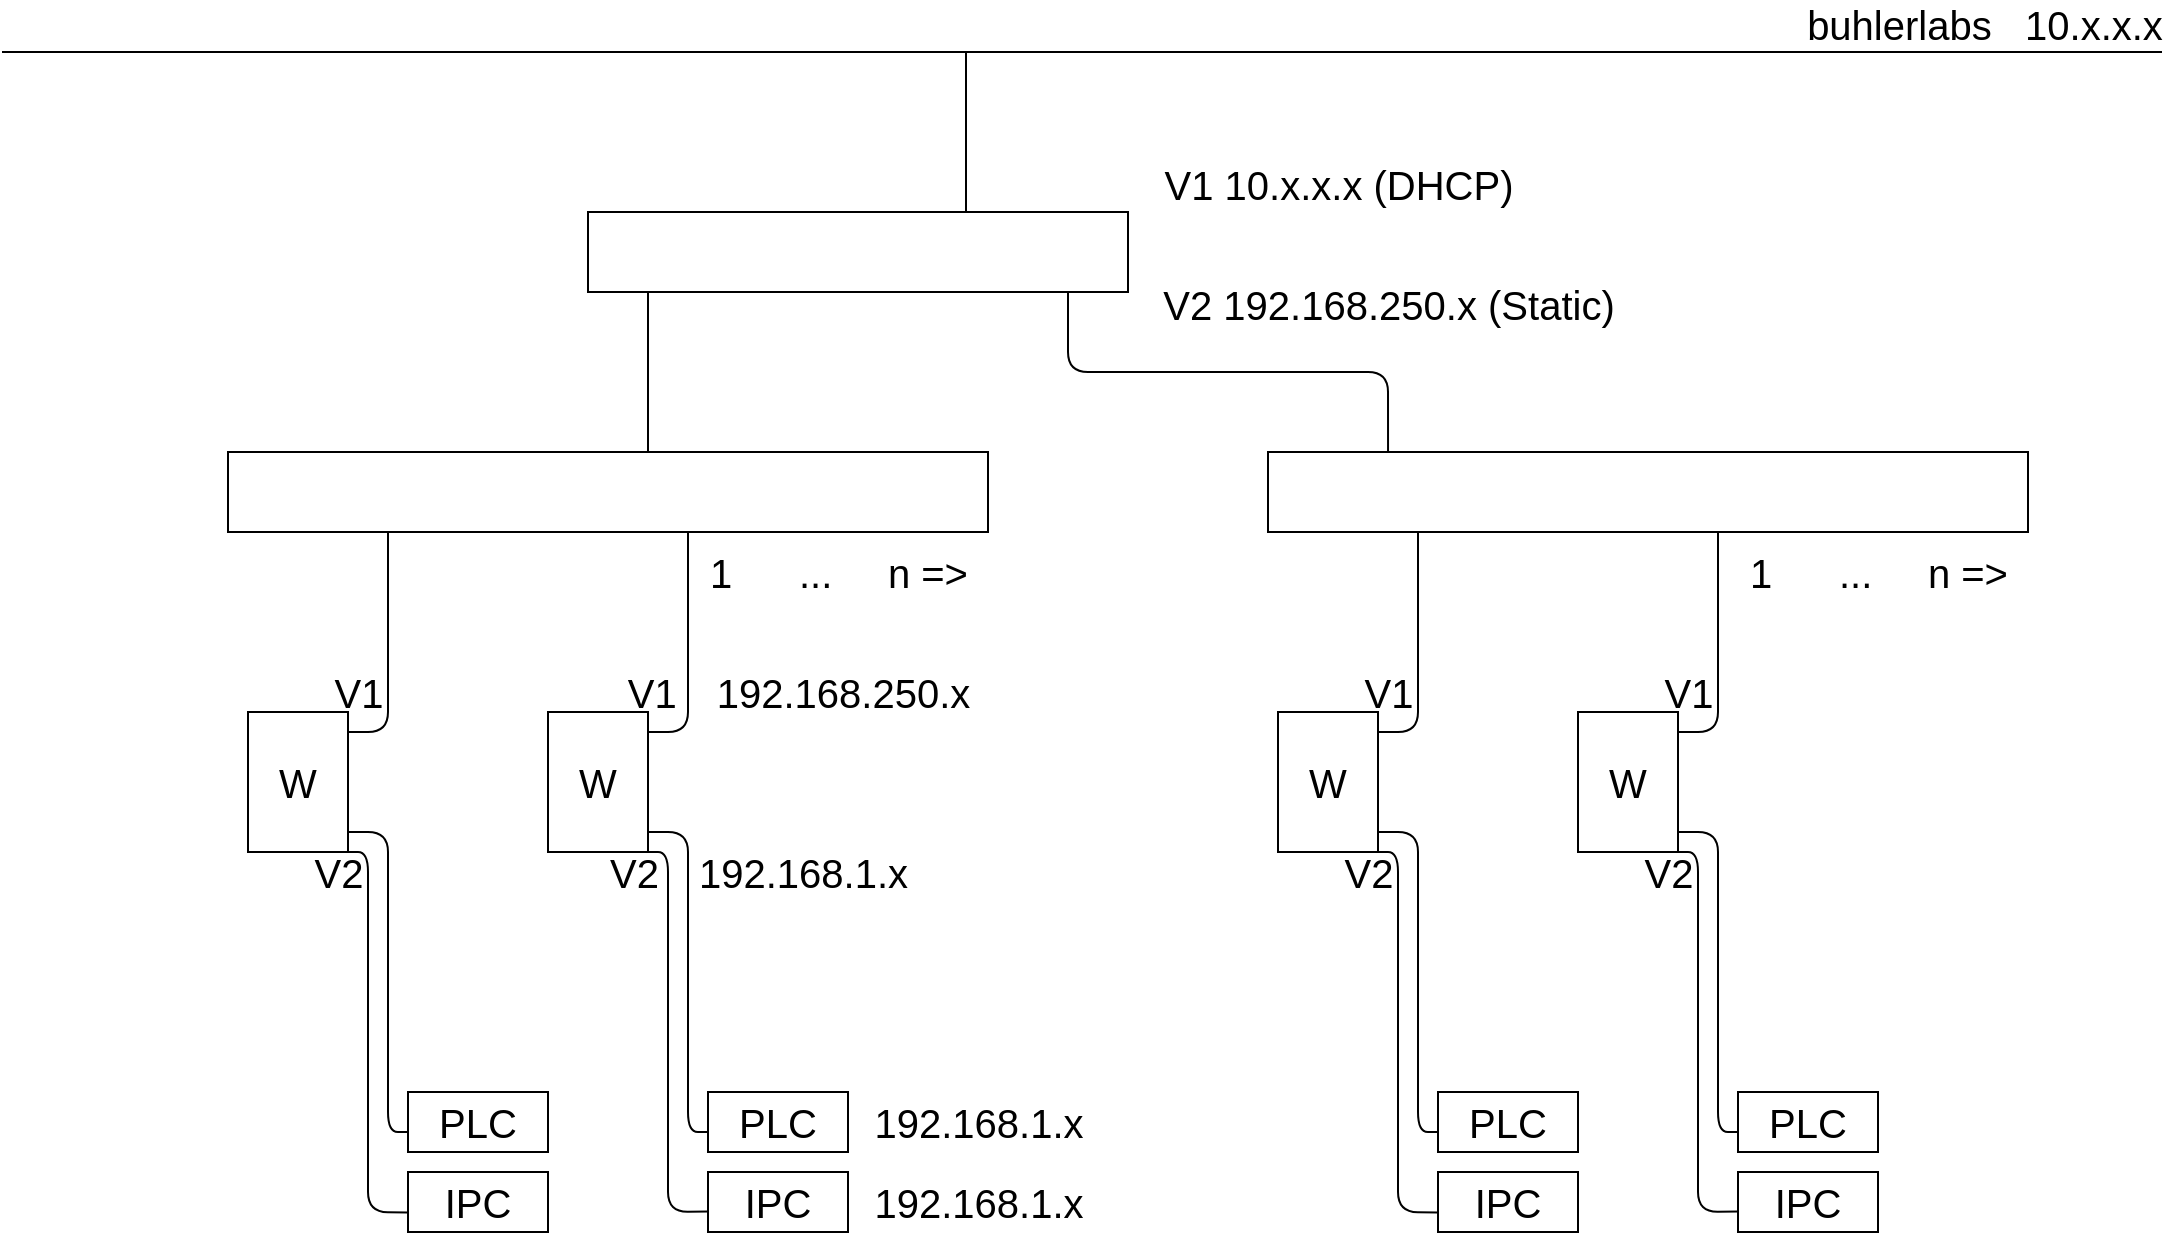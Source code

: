 <mxfile version="24.7.8">
  <diagram id="WVXA5cLLFsREHM9dcwGu" name="Page-1">
    <mxGraphModel dx="543" dy="379" grid="1" gridSize="10" guides="1" tooltips="1" connect="1" arrows="1" fold="1" page="1" pageScale="1" pageWidth="1169" pageHeight="827" math="0" shadow="0">
      <root>
        <mxCell id="0" />
        <mxCell id="1" parent="0" />
        <mxCell id="2" value="" style="endArrow=none;html=1;" parent="1" edge="1">
          <mxGeometry width="50" height="50" relative="1" as="geometry">
            <mxPoint x="40" y="114" as="sourcePoint" />
            <mxPoint x="1120" y="114" as="targetPoint" />
          </mxGeometry>
        </mxCell>
        <mxCell id="5" value="&lt;font style=&quot;font-size: 20px;&quot;&gt;buhlerlabs&amp;nbsp; &amp;nbsp;10.x.x.x&lt;/font&gt;" style="edgeLabel;html=1;align=center;verticalAlign=middle;resizable=0;points=[];" parent="2" vertex="1" connectable="0">
          <mxGeometry x="0.486" y="4" relative="1" as="geometry">
            <mxPoint x="188" y="-10" as="offset" />
          </mxGeometry>
        </mxCell>
        <mxCell id="4" value="" style="endArrow=none;html=1;" parent="1" edge="1">
          <mxGeometry width="50" height="50" relative="1" as="geometry">
            <mxPoint x="522" y="214" as="sourcePoint" />
            <mxPoint x="522" y="114" as="targetPoint" />
          </mxGeometry>
        </mxCell>
        <mxCell id="10" value="" style="endArrow=none;html=1;fontSize=20;" parent="1" edge="1">
          <mxGeometry width="50" height="50" relative="1" as="geometry">
            <mxPoint x="363" y="344" as="sourcePoint" />
            <mxPoint x="363" y="214" as="targetPoint" />
          </mxGeometry>
        </mxCell>
        <mxCell id="12" value="" style="endArrow=none;html=1;fontSize=20;exitX=0.158;exitY=0.5;exitDx=0;exitDy=0;exitPerimeter=0;" parent="1" source="9" edge="1">
          <mxGeometry width="50" height="50" relative="1" as="geometry">
            <mxPoint x="733" y="304" as="sourcePoint" />
            <mxPoint x="573.0" y="214" as="targetPoint" />
            <Array as="points">
              <mxPoint x="733" y="274" />
              <mxPoint x="573" y="274" />
            </Array>
          </mxGeometry>
        </mxCell>
        <mxCell id="3" value="" style="rounded=0;whiteSpace=wrap;html=1;" parent="1" vertex="1">
          <mxGeometry x="333" y="194" width="270" height="40" as="geometry" />
        </mxCell>
        <mxCell id="13" value="V1 10.x.x.x (DHCP)" style="text;html=1;align=center;verticalAlign=middle;resizable=0;points=[];autosize=1;strokeColor=none;fillColor=none;fontSize=20;" parent="1" vertex="1">
          <mxGeometry x="608" y="160" width="200" height="40" as="geometry" />
        </mxCell>
        <mxCell id="14" value="V2 192.168.250.x (Static)" style="text;html=1;align=center;verticalAlign=middle;resizable=0;points=[];autosize=1;strokeColor=none;fillColor=none;fontSize=20;" parent="1" vertex="1">
          <mxGeometry x="608" y="220" width="250" height="40" as="geometry" />
        </mxCell>
        <mxCell id="15" value="1&lt;span style=&quot;white-space: pre;&quot;&gt;&#x9;&lt;/span&gt;...&lt;span style=&quot;white-space: pre;&quot;&gt;&#x9;&lt;/span&gt;n =&amp;gt;" style="text;html=1;align=center;verticalAlign=middle;resizable=0;points=[];autosize=1;strokeColor=none;fillColor=none;fontSize=20;" parent="1" vertex="1">
          <mxGeometry x="383" y="354" width="150" height="40" as="geometry" />
        </mxCell>
        <mxCell id="16" value="1&lt;span style=&quot;white-space: pre;&quot;&gt;&#x9;&lt;/span&gt;...&lt;span style=&quot;white-space: pre;&quot;&gt;&#x9;&lt;/span&gt;n =&amp;gt;" style="text;html=1;align=center;verticalAlign=middle;resizable=0;points=[];autosize=1;strokeColor=none;fillColor=none;fontSize=20;" parent="1" vertex="1">
          <mxGeometry x="903" y="354" width="150" height="40" as="geometry" />
        </mxCell>
        <mxCell id="17" value="W" style="rounded=0;whiteSpace=wrap;html=1;fontSize=20;" parent="1" vertex="1">
          <mxGeometry x="163" y="444" width="50" height="70" as="geometry" />
        </mxCell>
        <mxCell id="19" value="V1" style="text;html=1;align=center;verticalAlign=middle;resizable=0;points=[];autosize=1;strokeColor=none;fillColor=none;fontSize=20;rotation=0;" parent="1" vertex="1">
          <mxGeometry x="193" y="414" width="50" height="40" as="geometry" />
        </mxCell>
        <mxCell id="21" value="" style="endArrow=none;html=1;fontSize=20;" parent="1" edge="1">
          <mxGeometry width="50" height="50" relative="1" as="geometry">
            <mxPoint x="213" y="454" as="sourcePoint" />
            <mxPoint x="233" y="344" as="targetPoint" />
            <Array as="points">
              <mxPoint x="233" y="454" />
            </Array>
          </mxGeometry>
        </mxCell>
        <mxCell id="23" value="PLC" style="rounded=0;whiteSpace=wrap;html=1;fontSize=20;" parent="1" vertex="1">
          <mxGeometry x="243" y="634" width="70" height="30" as="geometry" />
        </mxCell>
        <mxCell id="24" value="IPC" style="rounded=0;whiteSpace=wrap;html=1;fontSize=20;" parent="1" vertex="1">
          <mxGeometry x="243" y="674" width="70" height="30" as="geometry" />
        </mxCell>
        <mxCell id="25" value="" style="endArrow=none;html=1;fontSize=20;exitX=-0.002;exitY=0.668;exitDx=0;exitDy=0;exitPerimeter=0;entryX=0.998;entryY=0.857;entryDx=0;entryDy=0;entryPerimeter=0;" parent="1" source="23" target="17" edge="1">
          <mxGeometry width="50" height="50" relative="1" as="geometry">
            <mxPoint x="223" y="574" as="sourcePoint" />
            <mxPoint x="223" y="504" as="targetPoint" />
            <Array as="points">
              <mxPoint x="233" y="654" />
              <mxPoint x="233" y="574" />
              <mxPoint x="233" y="504" />
            </Array>
          </mxGeometry>
        </mxCell>
        <mxCell id="26" value="" style="endArrow=none;html=1;fontSize=20;exitX=-0.003;exitY=0.677;exitDx=0;exitDy=0;entryX=1;entryY=1;entryDx=0;entryDy=0;exitPerimeter=0;" parent="1" source="24" target="17" edge="1">
          <mxGeometry width="50" height="50" relative="1" as="geometry">
            <mxPoint x="242.96" y="614.05" as="sourcePoint" />
            <mxPoint x="213.0" y="544" as="targetPoint" />
            <Array as="points">
              <mxPoint x="223" y="694" />
              <mxPoint x="223" y="514" />
            </Array>
          </mxGeometry>
        </mxCell>
        <mxCell id="27" value="W" style="rounded=0;whiteSpace=wrap;html=1;fontSize=20;" parent="1" vertex="1">
          <mxGeometry x="313" y="444" width="50" height="70" as="geometry" />
        </mxCell>
        <mxCell id="28" value="V1&lt;span style=&quot;white-space: pre;&quot;&gt;&#x9;&lt;/span&gt;192.168.250.x" style="text;html=1;align=center;verticalAlign=middle;resizable=0;points=[];autosize=1;strokeColor=none;fillColor=none;fontSize=20;rotation=0;" parent="1" vertex="1">
          <mxGeometry x="343" y="414" width="190" height="40" as="geometry" />
        </mxCell>
        <mxCell id="29" value="" style="endArrow=none;html=1;fontSize=20;" parent="1" edge="1">
          <mxGeometry width="50" height="50" relative="1" as="geometry">
            <mxPoint x="363" y="454" as="sourcePoint" />
            <mxPoint x="383" y="344" as="targetPoint" />
            <Array as="points">
              <mxPoint x="383" y="454" />
            </Array>
          </mxGeometry>
        </mxCell>
        <mxCell id="30" value="PLC" style="rounded=0;whiteSpace=wrap;html=1;fontSize=20;" parent="1" vertex="1">
          <mxGeometry x="393" y="634" width="70" height="30" as="geometry" />
        </mxCell>
        <mxCell id="31" value="IPC" style="rounded=0;whiteSpace=wrap;html=1;fontSize=20;" parent="1" vertex="1">
          <mxGeometry x="393" y="674" width="70" height="30" as="geometry" />
        </mxCell>
        <mxCell id="32" value="" style="endArrow=none;html=1;fontSize=20;exitX=-0.002;exitY=0.668;exitDx=0;exitDy=0;exitPerimeter=0;entryX=0.998;entryY=0.857;entryDx=0;entryDy=0;entryPerimeter=0;" parent="1" source="30" target="27" edge="1">
          <mxGeometry width="50" height="50" relative="1" as="geometry">
            <mxPoint x="373" y="574" as="sourcePoint" />
            <mxPoint x="373" y="504" as="targetPoint" />
            <Array as="points">
              <mxPoint x="383" y="654" />
              <mxPoint x="383" y="504" />
            </Array>
          </mxGeometry>
        </mxCell>
        <mxCell id="33" value="" style="endArrow=none;html=1;fontSize=20;exitX=0.003;exitY=0.657;exitDx=0;exitDy=0;exitPerimeter=0;entryX=1;entryY=1;entryDx=0;entryDy=0;" parent="1" source="31" target="27" edge="1">
          <mxGeometry width="50" height="50" relative="1" as="geometry">
            <mxPoint x="392.96" y="614.05" as="sourcePoint" />
            <mxPoint x="363.0" y="544" as="targetPoint" />
            <Array as="points">
              <mxPoint x="373" y="694" />
              <mxPoint x="373" y="514" />
            </Array>
          </mxGeometry>
        </mxCell>
        <mxCell id="35" value="V2" style="text;html=1;align=center;verticalAlign=middle;resizable=0;points=[];autosize=1;strokeColor=none;fillColor=none;fontSize=20;rotation=0;" parent="1" vertex="1">
          <mxGeometry x="183" y="504" width="50" height="40" as="geometry" />
        </mxCell>
        <mxCell id="36" value="V2&lt;span style=&quot;white-space: pre;&quot;&gt;&#x9;&lt;/span&gt;192.168.1.x" style="text;html=1;align=center;verticalAlign=middle;resizable=0;points=[];autosize=1;strokeColor=none;fillColor=none;fontSize=20;rotation=0;" parent="1" vertex="1">
          <mxGeometry x="333" y="504" width="170" height="40" as="geometry" />
        </mxCell>
        <mxCell id="37" value="192.168.1.x" style="text;html=1;align=center;verticalAlign=middle;resizable=0;points=[];autosize=1;strokeColor=none;fillColor=none;fontSize=20;" parent="1" vertex="1">
          <mxGeometry x="463" y="629" width="130" height="40" as="geometry" />
        </mxCell>
        <mxCell id="38" value="192.168.1.x" style="text;html=1;align=center;verticalAlign=middle;resizable=0;points=[];autosize=1;strokeColor=none;fillColor=none;fontSize=20;" parent="1" vertex="1">
          <mxGeometry x="463" y="669" width="130" height="40" as="geometry" />
        </mxCell>
        <mxCell id="8" value="" style="rounded=0;whiteSpace=wrap;html=1;" parent="1" vertex="1">
          <mxGeometry x="153" y="314" width="380" height="40" as="geometry" />
        </mxCell>
        <mxCell id="40" value="W" style="rounded=0;whiteSpace=wrap;html=1;fontSize=20;" parent="1" vertex="1">
          <mxGeometry x="678" y="444" width="50" height="70" as="geometry" />
        </mxCell>
        <mxCell id="41" value="V1" style="text;html=1;align=center;verticalAlign=middle;resizable=0;points=[];autosize=1;strokeColor=none;fillColor=none;fontSize=20;rotation=0;" parent="1" vertex="1">
          <mxGeometry x="708" y="414" width="50" height="40" as="geometry" />
        </mxCell>
        <mxCell id="42" value="" style="endArrow=none;html=1;fontSize=20;" parent="1" edge="1">
          <mxGeometry width="50" height="50" relative="1" as="geometry">
            <mxPoint x="728" y="454" as="sourcePoint" />
            <mxPoint x="748" y="344" as="targetPoint" />
            <Array as="points">
              <mxPoint x="748" y="454" />
            </Array>
          </mxGeometry>
        </mxCell>
        <mxCell id="43" value="PLC" style="rounded=0;whiteSpace=wrap;html=1;fontSize=20;" parent="1" vertex="1">
          <mxGeometry x="758" y="634" width="70" height="30" as="geometry" />
        </mxCell>
        <mxCell id="44" value="IPC" style="rounded=0;whiteSpace=wrap;html=1;fontSize=20;" parent="1" vertex="1">
          <mxGeometry x="758" y="674" width="70" height="30" as="geometry" />
        </mxCell>
        <mxCell id="45" value="" style="endArrow=none;html=1;fontSize=20;exitX=-0.002;exitY=0.668;exitDx=0;exitDy=0;exitPerimeter=0;entryX=0.998;entryY=0.857;entryDx=0;entryDy=0;entryPerimeter=0;" parent="1" source="43" target="40" edge="1">
          <mxGeometry width="50" height="50" relative="1" as="geometry">
            <mxPoint x="738" y="574" as="sourcePoint" />
            <mxPoint x="738" y="504" as="targetPoint" />
            <Array as="points">
              <mxPoint x="748" y="654" />
              <mxPoint x="748" y="574" />
              <mxPoint x="748" y="504" />
            </Array>
          </mxGeometry>
        </mxCell>
        <mxCell id="46" value="" style="endArrow=none;html=1;fontSize=20;exitX=-0.003;exitY=0.677;exitDx=0;exitDy=0;entryX=1;entryY=1;entryDx=0;entryDy=0;exitPerimeter=0;" parent="1" source="44" target="40" edge="1">
          <mxGeometry width="50" height="50" relative="1" as="geometry">
            <mxPoint x="757.96" y="614.05" as="sourcePoint" />
            <mxPoint x="728" y="544" as="targetPoint" />
            <Array as="points">
              <mxPoint x="738" y="694" />
              <mxPoint x="738" y="514" />
            </Array>
          </mxGeometry>
        </mxCell>
        <mxCell id="47" value="W" style="rounded=0;whiteSpace=wrap;html=1;fontSize=20;" parent="1" vertex="1">
          <mxGeometry x="828" y="444" width="50" height="70" as="geometry" />
        </mxCell>
        <mxCell id="48" value="V1" style="text;html=1;align=center;verticalAlign=middle;resizable=0;points=[];autosize=1;strokeColor=none;fillColor=none;fontSize=20;rotation=0;" parent="1" vertex="1">
          <mxGeometry x="858" y="414" width="50" height="40" as="geometry" />
        </mxCell>
        <mxCell id="49" value="" style="endArrow=none;html=1;fontSize=20;" parent="1" edge="1">
          <mxGeometry width="50" height="50" relative="1" as="geometry">
            <mxPoint x="878" y="454" as="sourcePoint" />
            <mxPoint x="898" y="344" as="targetPoint" />
            <Array as="points">
              <mxPoint x="898" y="454" />
            </Array>
          </mxGeometry>
        </mxCell>
        <mxCell id="50" value="PLC" style="rounded=0;whiteSpace=wrap;html=1;fontSize=20;" parent="1" vertex="1">
          <mxGeometry x="908" y="634" width="70" height="30" as="geometry" />
        </mxCell>
        <mxCell id="51" value="IPC" style="rounded=0;whiteSpace=wrap;html=1;fontSize=20;" parent="1" vertex="1">
          <mxGeometry x="908" y="674" width="70" height="30" as="geometry" />
        </mxCell>
        <mxCell id="52" value="" style="endArrow=none;html=1;fontSize=20;exitX=-0.002;exitY=0.668;exitDx=0;exitDy=0;exitPerimeter=0;entryX=0.998;entryY=0.857;entryDx=0;entryDy=0;entryPerimeter=0;" parent="1" source="50" target="47" edge="1">
          <mxGeometry width="50" height="50" relative="1" as="geometry">
            <mxPoint x="888" y="574" as="sourcePoint" />
            <mxPoint x="888" y="504" as="targetPoint" />
            <Array as="points">
              <mxPoint x="898" y="654" />
              <mxPoint x="898" y="504" />
            </Array>
          </mxGeometry>
        </mxCell>
        <mxCell id="53" value="" style="endArrow=none;html=1;fontSize=20;exitX=0.003;exitY=0.657;exitDx=0;exitDy=0;exitPerimeter=0;entryX=1;entryY=1;entryDx=0;entryDy=0;" parent="1" source="51" target="47" edge="1">
          <mxGeometry width="50" height="50" relative="1" as="geometry">
            <mxPoint x="907.96" y="614.05" as="sourcePoint" />
            <mxPoint x="878" y="544" as="targetPoint" />
            <Array as="points">
              <mxPoint x="888" y="694" />
              <mxPoint x="888" y="514" />
            </Array>
          </mxGeometry>
        </mxCell>
        <mxCell id="54" value="V2" style="text;html=1;align=center;verticalAlign=middle;resizable=0;points=[];autosize=1;strokeColor=none;fillColor=none;fontSize=20;rotation=0;" parent="1" vertex="1">
          <mxGeometry x="698" y="504" width="50" height="40" as="geometry" />
        </mxCell>
        <mxCell id="55" value="V2" style="text;html=1;align=center;verticalAlign=middle;resizable=0;points=[];autosize=1;strokeColor=none;fillColor=none;fontSize=20;rotation=0;" parent="1" vertex="1">
          <mxGeometry x="848" y="504" width="50" height="40" as="geometry" />
        </mxCell>
        <mxCell id="9" value="" style="rounded=0;whiteSpace=wrap;html=1;" parent="1" vertex="1">
          <mxGeometry x="673" y="314" width="380" height="40" as="geometry" />
        </mxCell>
      </root>
    </mxGraphModel>
  </diagram>
</mxfile>
